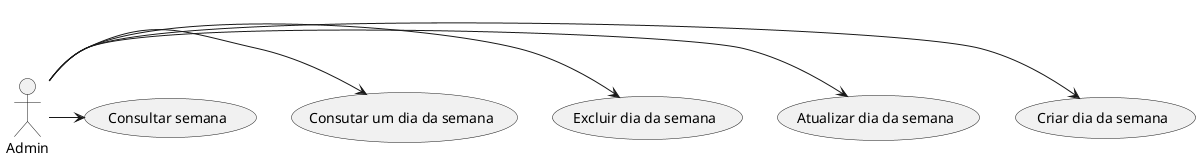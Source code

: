@startuml

:Admin: -> (Criar dia da semana)
:Admin: -> (Atualizar dia da semana)
:Admin: -> (Excluir dia da semana)
:Admin: -> (Consutar um dia da semana)
:Admin: -> (Consultar semana)

@enduml